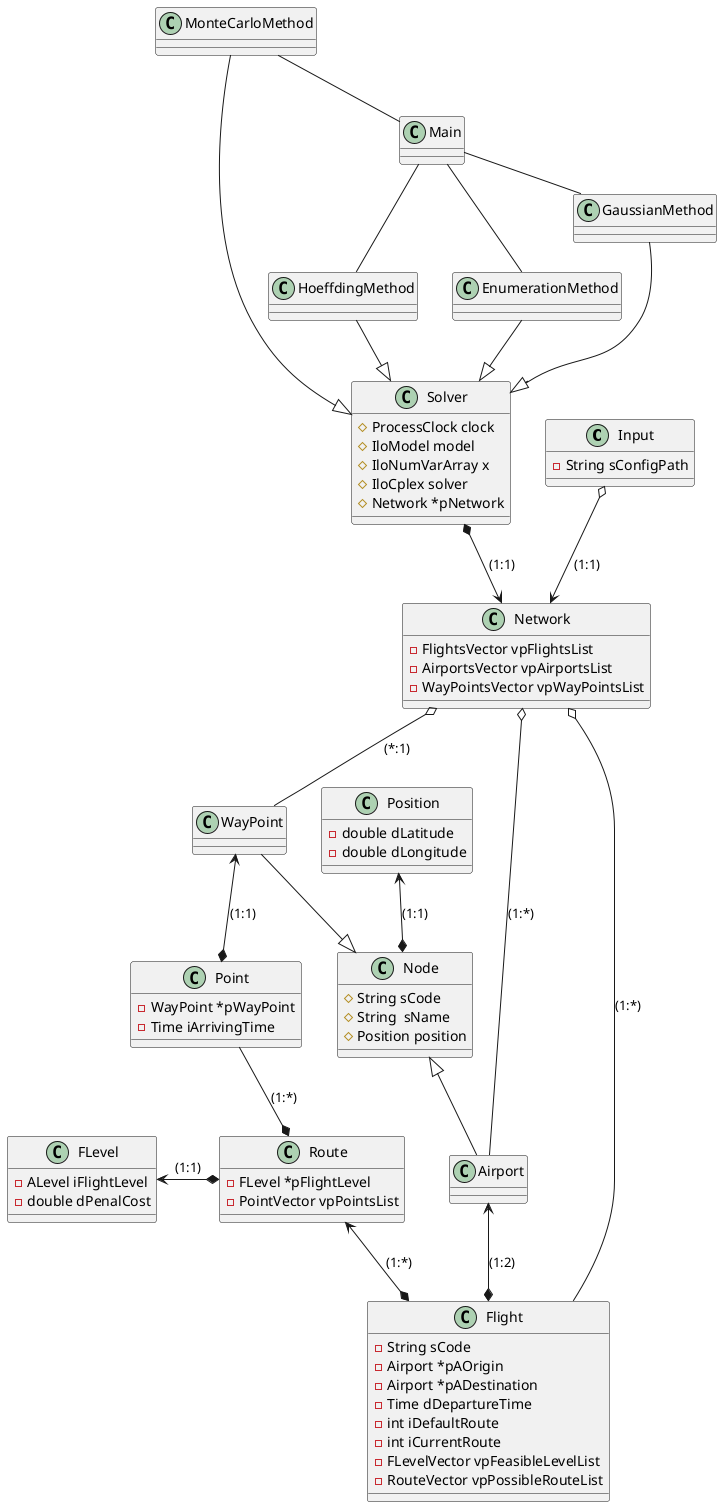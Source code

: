 @startuml

class Input{
    -String sConfigPath
}
class Network{
    -FlightsVector vpFlightsList
    -AirportsVector vpAirportsList
    -WayPointsVector vpWayPointsList
}
class Position{
    -double dLatitude
    -double dLongitude
}
class Node{
    #String sCode
    #String  sName
    #Position position
}
class FLevel{
    -ALevel iFlightLevel
    -double dPenalCost
}
class Flight{
    -String sCode
    -Airport *pAOrigin
    -Airport *pADestination
    -Time dDepartureTime
    -int iDefaultRoute
    -int iCurrentRoute
    -FLevelVector vpFeasibleLevelList
    -RouteVector vpPossibleRouteList
}
class Point{
    -WayPoint *pWayPoint
    -Time iArrivingTime

}
class Route{
    -FLevel *pFlightLevel
    -PointVector vpPointsList
}

class Solver{
    #ProcessClock clock
    #IloModel model
    #IloNumVarArray x
    #IloCplex solver
    #Network *pNetwork
}
class MonteCarloMethod{
}
class HoeffdingMethod{
}
class EnumerationMethod{
}
class GaussianMethod{
}

Airport -u-|> Node
WayPoint --|> Node
Route *-u- Point:(1:*)
Route *-l-> FLevel:(1:1)
Point *-u->WayPoint:(1:1)
Flight *-u->Route:(1:*)
Flight *-l->Airport:(1:2)
Node *-u->Position:(1:1)
Input o-->Network:(1:1)
Network o--Flight:(1:*)
Network o--Airport:(1:*)
Network o--WayPoint:(*:1)
Solver *-->Network:(1:1)
MonteCarloMethod -u-|> Solver
HoeffdingMethod -d-|> Solver
EnumerationMethod --|> Solver
GaussianMethod -r-|> Solver
Main -u- MonteCarloMethod
Main -d- HoeffdingMethod
Main -- EnumerationMethod
Main -r- GaussianMethod
@enduml